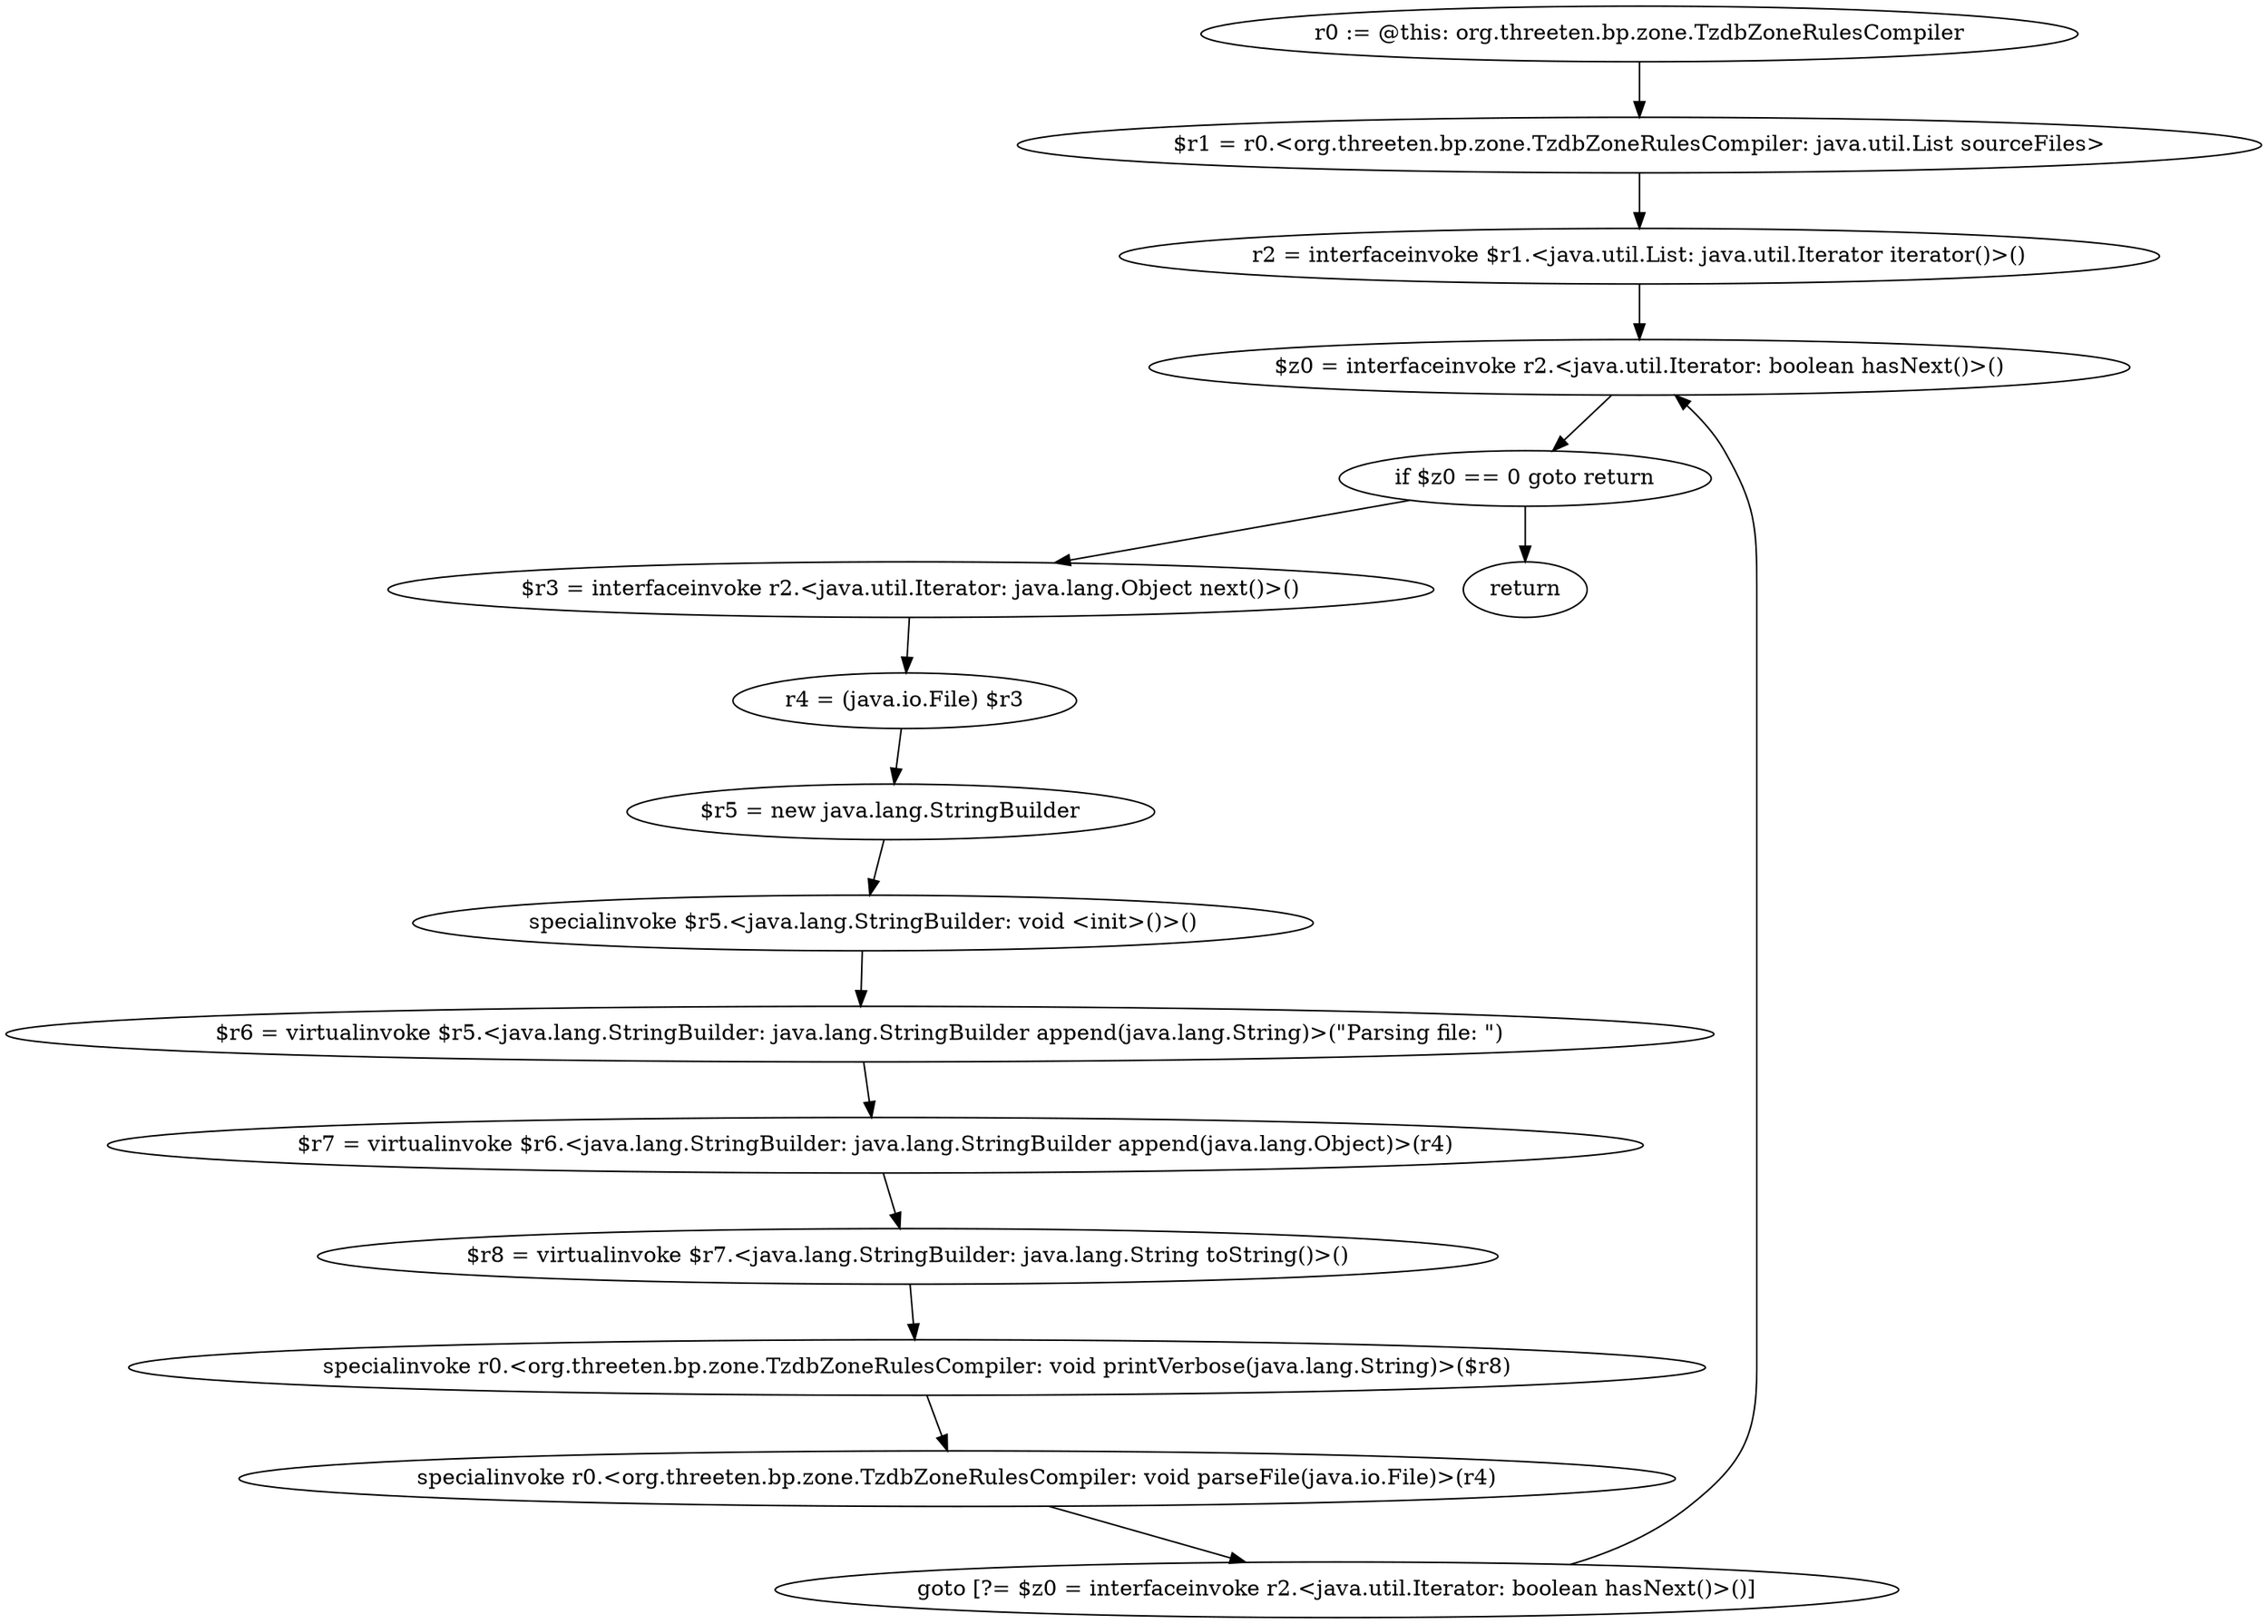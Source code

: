 digraph "unitGraph" {
    "r0 := @this: org.threeten.bp.zone.TzdbZoneRulesCompiler"
    "$r1 = r0.<org.threeten.bp.zone.TzdbZoneRulesCompiler: java.util.List sourceFiles>"
    "r2 = interfaceinvoke $r1.<java.util.List: java.util.Iterator iterator()>()"
    "$z0 = interfaceinvoke r2.<java.util.Iterator: boolean hasNext()>()"
    "if $z0 == 0 goto return"
    "$r3 = interfaceinvoke r2.<java.util.Iterator: java.lang.Object next()>()"
    "r4 = (java.io.File) $r3"
    "$r5 = new java.lang.StringBuilder"
    "specialinvoke $r5.<java.lang.StringBuilder: void <init>()>()"
    "$r6 = virtualinvoke $r5.<java.lang.StringBuilder: java.lang.StringBuilder append(java.lang.String)>(\"Parsing file: \")"
    "$r7 = virtualinvoke $r6.<java.lang.StringBuilder: java.lang.StringBuilder append(java.lang.Object)>(r4)"
    "$r8 = virtualinvoke $r7.<java.lang.StringBuilder: java.lang.String toString()>()"
    "specialinvoke r0.<org.threeten.bp.zone.TzdbZoneRulesCompiler: void printVerbose(java.lang.String)>($r8)"
    "specialinvoke r0.<org.threeten.bp.zone.TzdbZoneRulesCompiler: void parseFile(java.io.File)>(r4)"
    "goto [?= $z0 = interfaceinvoke r2.<java.util.Iterator: boolean hasNext()>()]"
    "return"
    "r0 := @this: org.threeten.bp.zone.TzdbZoneRulesCompiler"->"$r1 = r0.<org.threeten.bp.zone.TzdbZoneRulesCompiler: java.util.List sourceFiles>";
    "$r1 = r0.<org.threeten.bp.zone.TzdbZoneRulesCompiler: java.util.List sourceFiles>"->"r2 = interfaceinvoke $r1.<java.util.List: java.util.Iterator iterator()>()";
    "r2 = interfaceinvoke $r1.<java.util.List: java.util.Iterator iterator()>()"->"$z0 = interfaceinvoke r2.<java.util.Iterator: boolean hasNext()>()";
    "$z0 = interfaceinvoke r2.<java.util.Iterator: boolean hasNext()>()"->"if $z0 == 0 goto return";
    "if $z0 == 0 goto return"->"$r3 = interfaceinvoke r2.<java.util.Iterator: java.lang.Object next()>()";
    "if $z0 == 0 goto return"->"return";
    "$r3 = interfaceinvoke r2.<java.util.Iterator: java.lang.Object next()>()"->"r4 = (java.io.File) $r3";
    "r4 = (java.io.File) $r3"->"$r5 = new java.lang.StringBuilder";
    "$r5 = new java.lang.StringBuilder"->"specialinvoke $r5.<java.lang.StringBuilder: void <init>()>()";
    "specialinvoke $r5.<java.lang.StringBuilder: void <init>()>()"->"$r6 = virtualinvoke $r5.<java.lang.StringBuilder: java.lang.StringBuilder append(java.lang.String)>(\"Parsing file: \")";
    "$r6 = virtualinvoke $r5.<java.lang.StringBuilder: java.lang.StringBuilder append(java.lang.String)>(\"Parsing file: \")"->"$r7 = virtualinvoke $r6.<java.lang.StringBuilder: java.lang.StringBuilder append(java.lang.Object)>(r4)";
    "$r7 = virtualinvoke $r6.<java.lang.StringBuilder: java.lang.StringBuilder append(java.lang.Object)>(r4)"->"$r8 = virtualinvoke $r7.<java.lang.StringBuilder: java.lang.String toString()>()";
    "$r8 = virtualinvoke $r7.<java.lang.StringBuilder: java.lang.String toString()>()"->"specialinvoke r0.<org.threeten.bp.zone.TzdbZoneRulesCompiler: void printVerbose(java.lang.String)>($r8)";
    "specialinvoke r0.<org.threeten.bp.zone.TzdbZoneRulesCompiler: void printVerbose(java.lang.String)>($r8)"->"specialinvoke r0.<org.threeten.bp.zone.TzdbZoneRulesCompiler: void parseFile(java.io.File)>(r4)";
    "specialinvoke r0.<org.threeten.bp.zone.TzdbZoneRulesCompiler: void parseFile(java.io.File)>(r4)"->"goto [?= $z0 = interfaceinvoke r2.<java.util.Iterator: boolean hasNext()>()]";
    "goto [?= $z0 = interfaceinvoke r2.<java.util.Iterator: boolean hasNext()>()]"->"$z0 = interfaceinvoke r2.<java.util.Iterator: boolean hasNext()>()";
}

